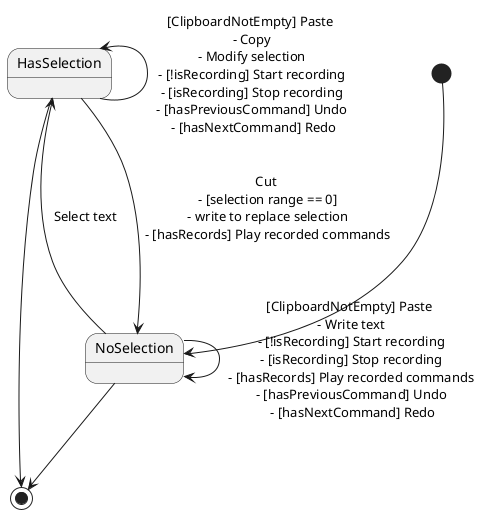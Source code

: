 @startuml
'https://plantuml.com/state-diagram

    [*] --> S1
    state "NoSelection" as S1
    state "HasSelection" as S2

    S1 --> S1 :  [ClipboardNotEmpty] Paste \n - Write text \n - [!isRecording] Start recording \n - [isRecording] Stop recording \n - [hasRecords] Play recorded commands \n - [hasPreviousCommand] Undo \n - [hasNextCommand] Redo
    S2 -left-> S2 : [ClipboardNotEmpty] Paste \n - Copy \n - Modify selection \n - [!isRecording] Start recording \n - [isRecording] Stop recording \n - [hasPreviousCommand] Undo \n - [hasNextCommand] Redo
    S2 --> S1 : Cut \n - [selection range == 0] \n - write to replace selection \n - [hasRecords] Play recorded commands \n
    S1 --> S2 : Select text
    S2 --> [*]
    S1 --> [*]

@enduml